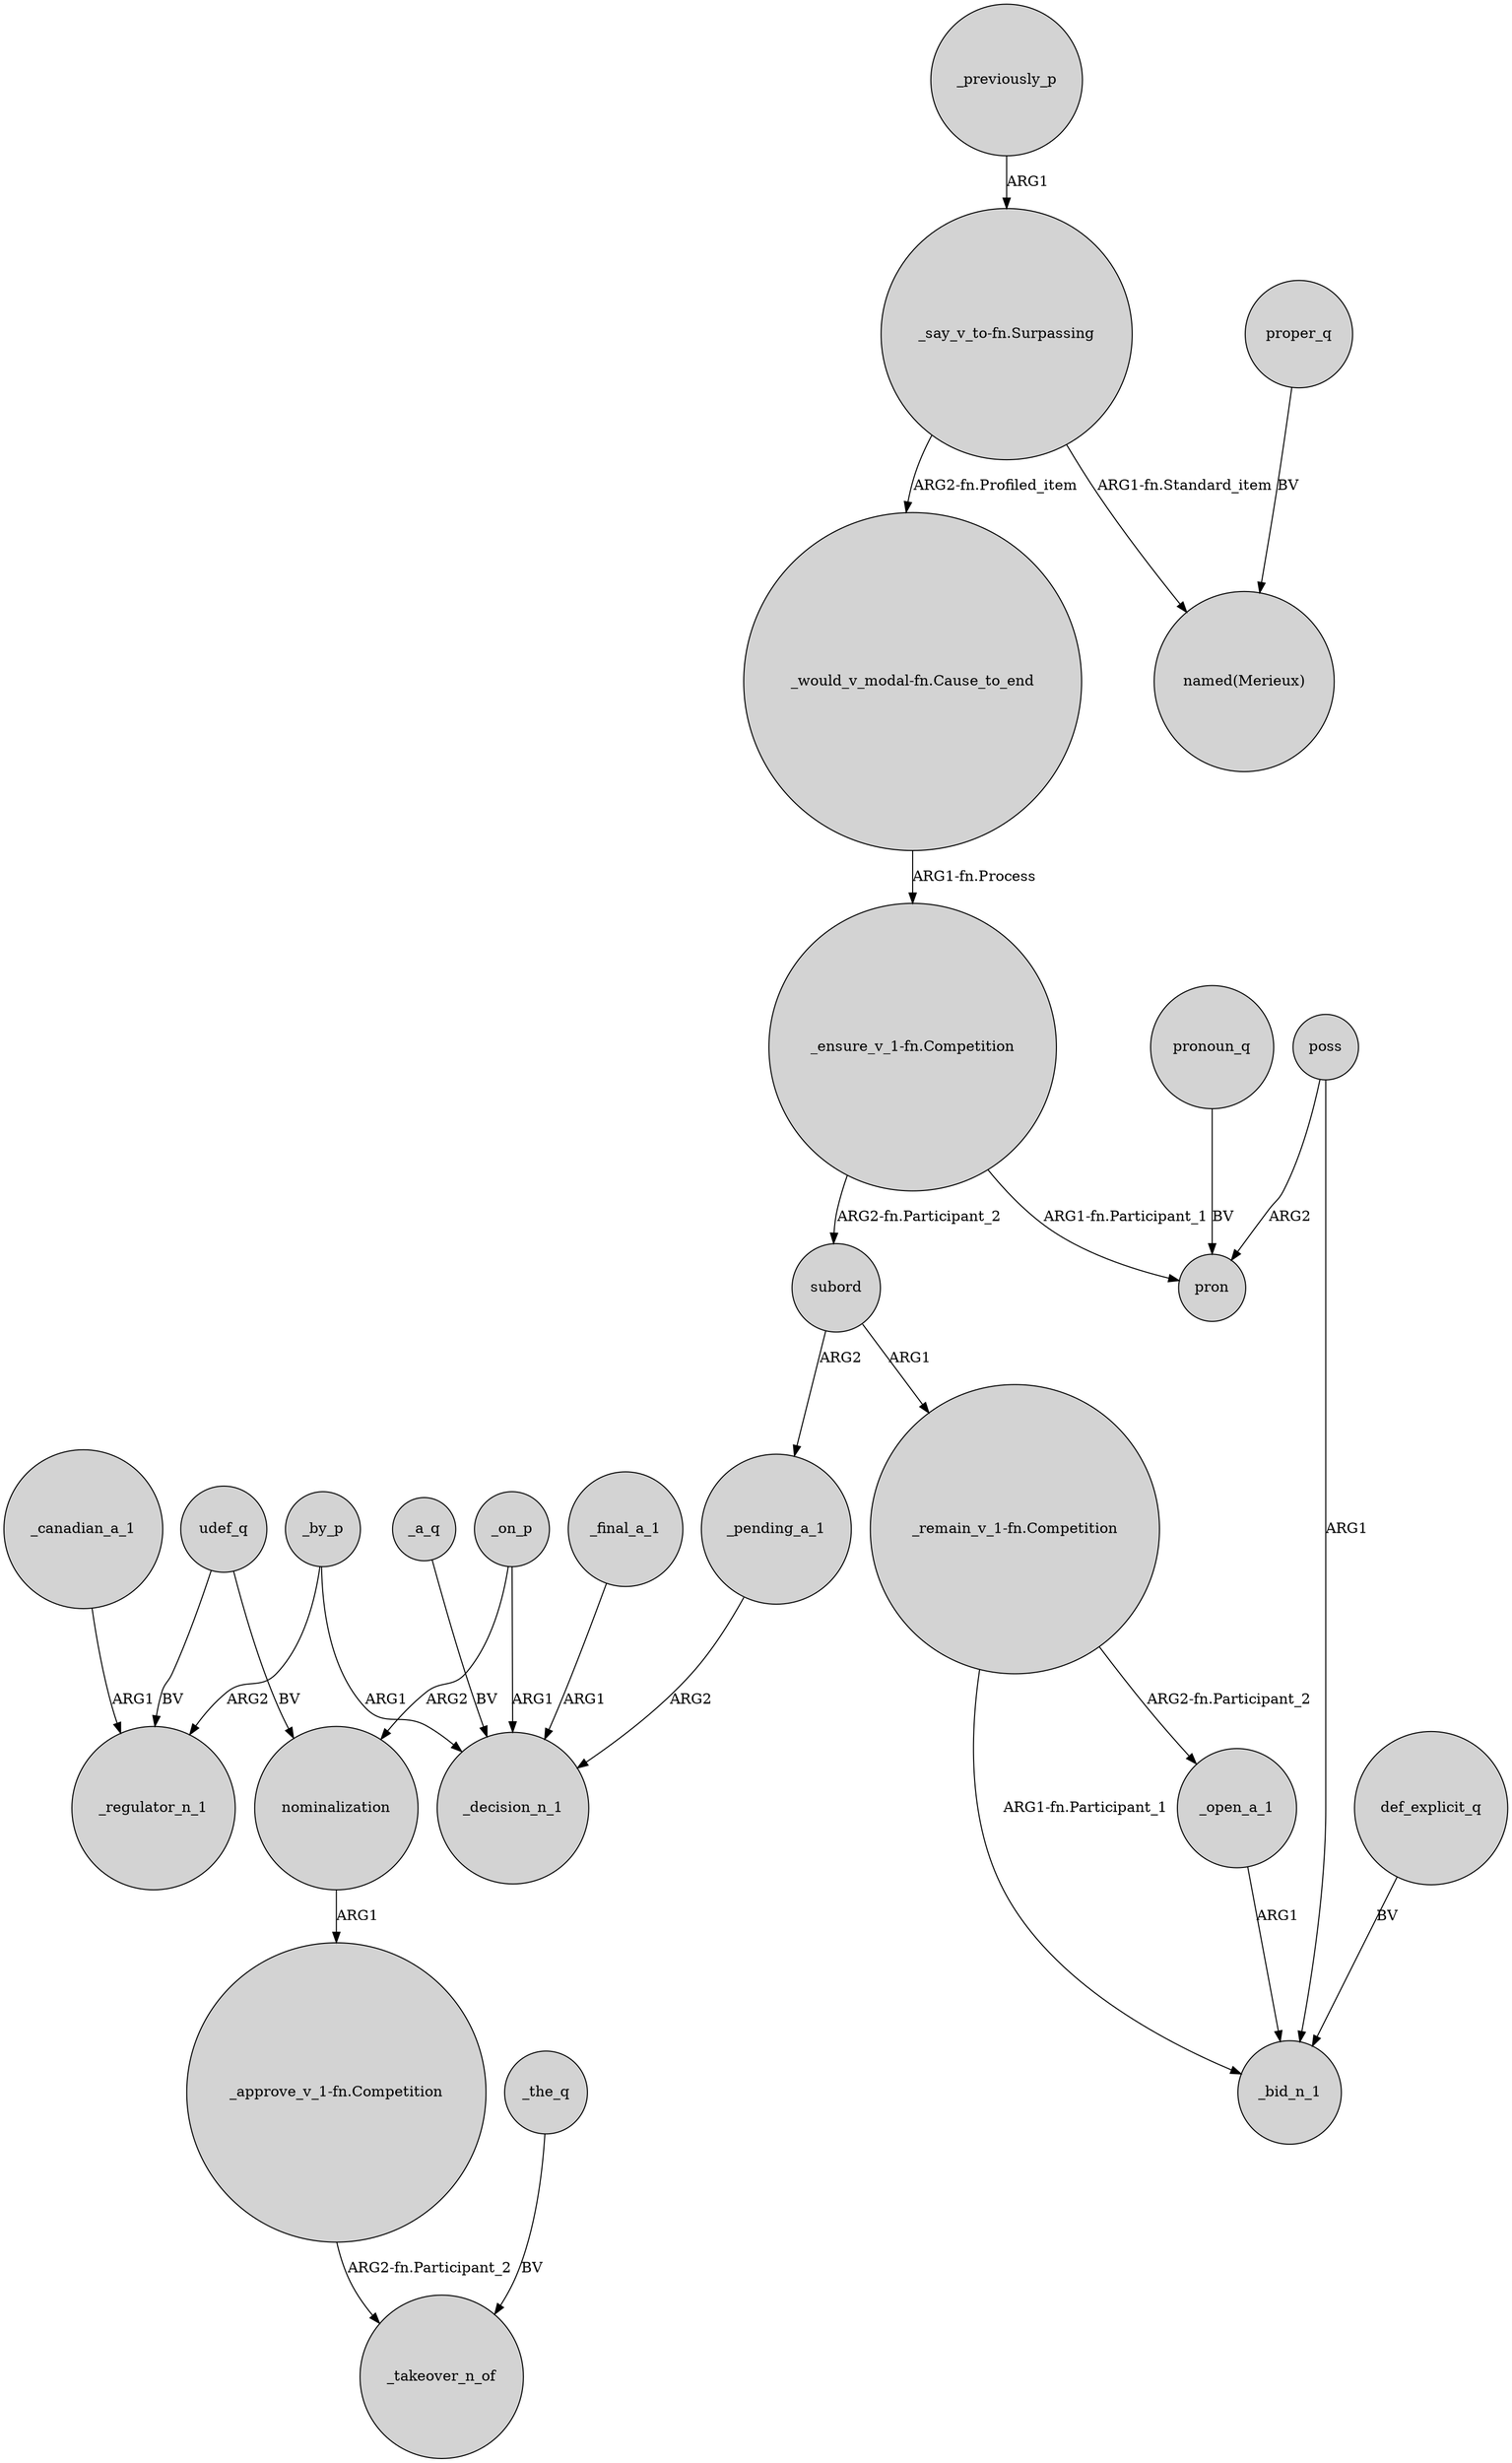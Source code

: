 digraph {
	node [shape=circle style=filled]
	udef_q -> _regulator_n_1 [label=BV]
	"_ensure_v_1-fn.Competition" -> subord [label="ARG2-fn.Participant_2"]
	"_say_v_to-fn.Surpassing" -> "named(Merieux)" [label="ARG1-fn.Standard_item"]
	poss -> _bid_n_1 [label=ARG1]
	_on_p -> nominalization [label=ARG2]
	proper_q -> "named(Merieux)" [label=BV]
	udef_q -> nominalization [label=BV]
	"_remain_v_1-fn.Competition" -> _open_a_1 [label="ARG2-fn.Participant_2"]
	nominalization -> "_approve_v_1-fn.Competition" [label=ARG1]
	_final_a_1 -> _decision_n_1 [label=ARG1]
	_pending_a_1 -> _decision_n_1 [label=ARG2]
	"_ensure_v_1-fn.Competition" -> pron [label="ARG1-fn.Participant_1"]
	_open_a_1 -> _bid_n_1 [label=ARG1]
	subord -> "_remain_v_1-fn.Competition" [label=ARG1]
	pronoun_q -> pron [label=BV]
	_previously_p -> "_say_v_to-fn.Surpassing" [label=ARG1]
	def_explicit_q -> _bid_n_1 [label=BV]
	poss -> pron [label=ARG2]
	_canadian_a_1 -> _regulator_n_1 [label=ARG1]
	"_say_v_to-fn.Surpassing" -> "_would_v_modal-fn.Cause_to_end" [label="ARG2-fn.Profiled_item"]
	subord -> _pending_a_1 [label=ARG2]
	_the_q -> _takeover_n_of [label=BV]
	_on_p -> _decision_n_1 [label=ARG1]
	_by_p -> _decision_n_1 [label=ARG1]
	"_approve_v_1-fn.Competition" -> _takeover_n_of [label="ARG2-fn.Participant_2"]
	"_remain_v_1-fn.Competition" -> _bid_n_1 [label="ARG1-fn.Participant_1"]
	"_would_v_modal-fn.Cause_to_end" -> "_ensure_v_1-fn.Competition" [label="ARG1-fn.Process"]
	_by_p -> _regulator_n_1 [label=ARG2]
	_a_q -> _decision_n_1 [label=BV]
}
